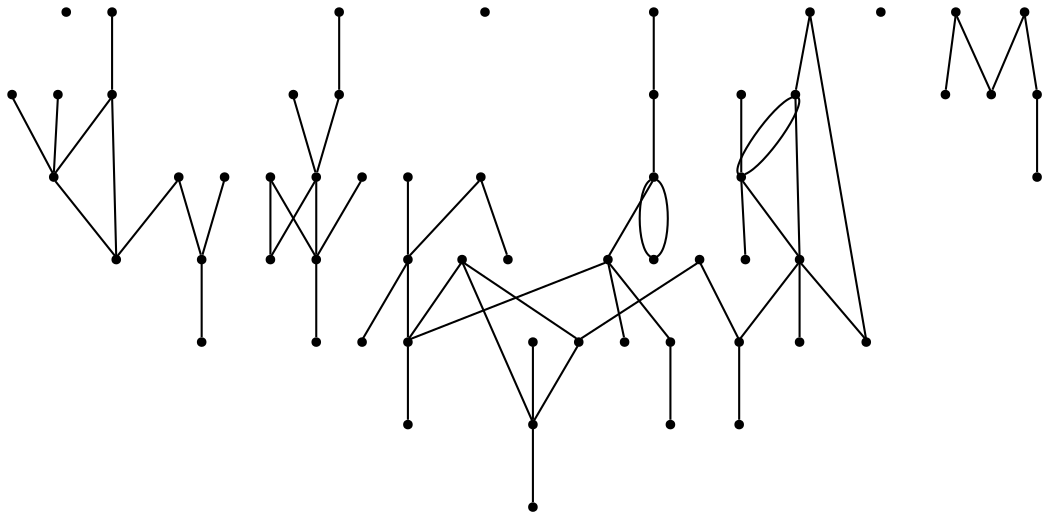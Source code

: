 graph {
  node [shape=point,comment="{\"directed\":false,\"doi\":\"10.1007/3-540-44541-2_5\",\"figure\":\"? (11)\"}"]

  v0 [pos="1325.4208246866863,604.8784089602026"]
  v1 [pos="1325.4208246866863,753.723320180605"]
  v2 [pos="1310.5417251586914,798.3761830971148"]
  v3 [pos="1295.658302307129,798.3761830971148"]
  v4 [pos="1295.658302307129,813.2579271959058"]
  v5 [pos="1280.775006612142,798.3761830971148"]
  v6 [pos="1280.775006612142,828.1434866047653"]
  v7 [pos="1265.8957799275718,887.682163284139"]
  v8 [pos="1251.0124842325847,872.7966038752795"]
  v9 [pos="1236.1291885375977,872.7966038752795"]
  v10 [pos="1236.1291885375977,887.682163284139"]
  v11 [pos="1236.1291885375977,857.9107901124156"]
  v12 [pos="1236.1291885375977,902.56390738293"]
  v13 [pos="1221.2499618530273,872.7966038752795"]
  v14 [pos="1206.3666661580405,828.1434866047653"]
  v15 [pos="1206.3666661580405,887.682163284139"]
  v16 [pos="1206.3666661580405,843.0293003676292"]
  v17 [pos="1191.4875666300456,887.682163284139"]
  v18 [pos="1176.6041437784831,828.1434866047653"]
  v19 [pos="1176.6041437784831,589.9969192154161"]
  v20 [pos="1176.6041437784831,575.1113598065567"]
  v21 [pos="1161.720848083496,828.1434866047653"]
  v22 [pos="1161.720848083496,589.9969192154161"]
  v23 [pos="1161.720848083496,768.6048099253915"]
  v24 [pos="1161.720848083496,783.4906236882555"]
  v25 [pos="1161.720848083496,798.3761830971148"]
  v26 [pos="1146.8416213989258,679.3028994024403"]
  v27 [pos="1131.958325703939,604.8784089602026"]
  v28 [pos="1131.958325703939,679.3028994024403"]
  v29 [pos="1131.958325703939,709.0702029100908"]
  v30 [pos="1131.958325703939,738.837506417741"]
  v31 [pos="1117.075030008952,694.1846435012312"]
  v32 [pos="1102.1958033243816,694.1846435012312"]
  v33 [pos="1087.3125076293945,679.3028994024403"]
  v34 [pos="1087.3125076293945,694.1846435012312"]
  v35 [pos="1087.3125076293945,664.417339993581"]
  v36 [pos="1072.4292119344077,679.3028994024403"]
  v37 [pos="1057.5499852498374,709.0702029100908"]
  v38 [pos="1042.6666895548503,709.0702029100908"]
  v39 [pos="1027.7833938598633,575.1113598065567"]
  v40 [pos="1027.7833938598633,604.8784089602026"]
  v41 [pos="1027.7833938598633,709.0702029100908"]
  v42 [pos="1027.7833938598633,545.3440562989064"]
  v43 [pos="1027.7833938598633,560.2255460436927"]
  v44 [pos="1027.7833938598633,649.531526230717"]
  v45 [pos="1027.7833938598633,723.9516926548772"]
  v46 [pos="1012.904167175293,575.1113598065567"]
  v47 [pos="1012.904167175293,709.0702029100908"]
  v48 [pos="1012.904167175293,589.9969192154161"]
  v49 [pos="998.0208714803061,575.1113598065567"]
  v50 [pos="983.1374486287436,575.1113598065567"]
  v51 [pos="968.2583491007488,604.8784089602026"]
  v52 [pos="968.2583491007488,753.723320180605"]
  v53 [pos="968.2583491007488,575.1113598065567"]
  v54 [pos="968.2583491007488,619.7642227230665"]
  v55 [pos="968.2583491007488,634.6500364859305"]
  v56 [pos="953.3750534057617,604.8784089602026"]
  v57 [pos="953.3750534057617,753.723320180605"]
  v58 [pos="938.4916305541992,753.723320180605"]

  v51 -- v56 [id="-3",pos="968.2583491007488,604.8784089602026 959.5333099365236,602.54496532237 959.5333099365236,602.54496532237 959.5333099365236,602.54496532237 959.5333099365236,607.2164309701172 959.5333099365236,607.2164309701172 959.5333099365236,607.2164309701172 959.5333099365236,602.54496532237 959.5333099365236,602.54496532237 959.5333099365236,602.54496532237 953.3750534057617,604.8784089602026 953.3750534057617,604.8784089602026 953.3750534057617,604.8784089602026"]
  v1 -- v18 [id="-4",pos="1325.4208246866863,753.723320180605 1316.6999816894531,751.385552524695 1316.6999816894531,751.385552524695 1316.6999816894531,751.385552524695 1316.6999816894531,756.0570181724422 1316.6999816894531,756.0570181724422 1316.6999816894531,756.0570181724422 1316.6999816894531,751.385552524695 1316.6999816894531,751.385552524695 1316.6999816894531,751.385552524695 1178.445816040039,753.723320180605 1178.445816040039,753.723320180605 1178.445816040039,753.723320180605 1176.604207356771,822.1300492289599 1176.604207356771,822.1300492289599 1176.604207356771,822.1300492289599 1176.604207356771,820.7967255370569 1176.604207356771,820.7967255370569 1176.604207356771,820.7967255370569 1174.2666880289714,819.4171094163239 1174.2666880289714,819.4171094163239 1174.2666880289714,819.4171094163239 1176.6041437784831,828.1434866047653 1176.6041437784831,828.1434866047653 1176.6041437784831,828.1434866047653"]
  v54 -- v51 [id="-5",pos="968.2583491007488,619.7642227230665 970.5916086832683,611.0421695527028 970.5916086832683,611.0421695527028 970.5916086832683,611.0421695527028 965.920893351237,611.0421695527028 965.920893351237,611.0421695527028 965.920893351237,611.0421695527028 970.5916086832683,611.0421695527028 970.5916086832683,611.0421695527028 970.5916086832683,611.0421695527028 968.2583491007488,604.8784089602026 968.2583491007488,604.8784089602026 968.2583491007488,604.8784089602026"]
  v52 -- v23 [id="-6",pos="968.2583491007488,753.723320180605 976.9791920979818,756.0570181724422 976.9791920979818,756.0570181724422 976.9791920979818,756.0570181724422 976.9791920979818,756.0570181724422 976.9791920979818,756.0570181724422 976.9791920979818,756.0570181724422 976.9791920979818,751.385552524695 976.9791920979818,751.385552524695 976.9791920979818,751.385552524695 1159.8791758219402,753.723320180605 1159.8791758219402,753.723320180605 1159.8791758219402,753.723320180605 1161.7207845052085,762.5913725495861 1161.7207845052085,762.5913725495861 1161.7207845052085,762.5913725495861 1161.7207845052085,761.2577945036786 1161.7207845052085,761.2577945036786 1161.7207845052085,761.2577945036786 1159.3874613444011,759.8827567550277 1159.3874613444011,759.8827567550277 1159.3874613444011,759.8827567550277 1161.720848083496,768.6048099253915 1161.720848083496,768.6048099253915 1161.720848083496,768.6048099253915"]
  v50 -- v49 [id="-7",pos="983.1374486287436,575.1113598065567 992.0083363850912,575.1113598065567 992.0083363850912,575.1113598065567 992.0083363850912,575.1113598065567 990.6749725341798,575.1113598065567 990.6749725341798,575.1113598065567 990.6749725341798,575.1113598065567 989.300028483073,577.4450577983939 989.300028483073,577.4450577983939 989.300028483073,577.4450577983939 998.0208714803061,575.1113598065567 998.0208714803061,575.1113598065567 998.0208714803061,575.1113598065567"]
  v51 -- v40 [id="-8",pos="968.2583491007488,604.8784089602026 1021.7708587646486,604.8786633142072 1021.7708587646486,604.8786633142072 1021.7708587646486,604.8786633142072 1027.7833938598633,604.8784089602026 1027.7833938598633,604.8784089602026 1027.7833938598633,604.8784089602026"]
  v2 -- v3 [id="-11",pos="1310.5417251586914,798.3761830971148 1301.6708374023438,798.3764374511194 1301.6708374023438,798.3764374511194 1301.6708374023438,798.3764374511194 1303.0042012532554,798.3764374511194 1303.0042012532554,798.3764374511194 1303.0042012532554,798.3764374511194 1304.379145304362,796.0384154412047 1304.379145304362,796.0384154412047 1304.379145304362,796.0384154412047 1295.658302307129,798.3761830971148 1295.658302307129,798.3761830971148 1295.658302307129,798.3761830971148"]
  v44 -- v38 [id="-13",pos="1027.7833938598633,649.531526230717 968.258285522461,649.531526230717 968.258285522461,649.531526230717 968.258285522461,649.531526230717 968.258285522461,738.8375064177411 968.258285522461,738.8375064177411 968.258285522461,738.8375064177411 1042.6666259765625,738.8375064177411 1042.6666259765625,738.8375064177411 1042.6666259765625,738.8375064177411 1042.6666259765625,715.0838946399006 1042.6666259765625,715.0838946399006 1042.6666259765625,715.0838946399006 1042.6666895548503,709.0702029100908 1042.6666895548503,709.0702029100908 1042.6666895548503,709.0702029100908"]
  v46 -- v39 [id="-14",pos="1012.904167175293,575.1113598065567 1021.6250101725261,577.4450577983939 1021.6250101725261,577.4450577983939 1021.6250101725261,577.4450577983939 1021.6250101725261,577.4450577983939 1021.6250101725261,577.4450577983939 1021.6250101725261,577.4450577983939 1021.6250101725261,572.7776618147196 1021.6250101725261,572.7776618147196 1021.6250101725261,572.7776618147196 1027.7833938598633,575.1113598065567 1027.7833938598633,575.1113598065567 1027.7833938598633,575.1113598065567"]
  v41 -- v44 [id="-15",pos="1027.7833938598633,709.0702029100908 1027.7833302815757,655.5449636065223 1027.7833302815757,655.5449636065223 1027.7833302815757,655.5449636065223 1027.7833302815757,656.8785416524298 1027.7833302815757,656.8785416524298 1027.7833302815757,656.8785416524298 1030.120849609375,658.2579034191582 1030.120849609375,658.2579034191582 1030.120849609375,658.2579034191582 1027.7833938598633,649.531526230717 1027.7833938598633,649.531526230717 1027.7833938598633,649.531526230717"]
  v44 -- v40 [id="-16",pos="1027.7833938598633,649.531526230717 1030.120849609375,640.8094730603532 1030.120849609375,640.8094730603532 1030.120849609375,640.8094730603532 1025.4500071207683,640.8094730603532 1025.4500071207683,640.8094730603532 1025.4500071207683,640.8094730603532 1030.120849609375,640.8094730603532 1030.120849609375,640.8094730603532 1030.120849609375,640.8094730603532 1027.7833938598633,604.8784089602026 1027.7833938598633,604.8784089602026 1027.7833938598633,604.8784089602026"]
  v39 -- v40 [id="-17",pos="1027.7833938598633,575.1113598065567 1025.4500071207683,583.8334129769205 1025.4500071207683,583.8334129769205 1025.4500071207683,583.8334129769205 1025.4500071207683,583.8334129769205 1025.4500071207683,583.8334129769205 1025.4500071207683,583.8334129769205 1030.120849609375,583.8334129769205 1030.120849609375,583.8334129769205 1030.120849609375,583.8334129769205 1027.7833938598633,604.8784089602026 1027.7833938598633,604.8784089602026 1027.7833938598633,604.8784089602026"]
  v43 -- v42 [id="-18",pos="1027.7833938598633,560.2255460436927 1030.120849609375,551.5032385193244 1030.120849609375,551.5032385193244 1030.120849609375,551.5032385193244 1025.4500071207683,551.5032385193244 1025.4500071207683,551.5032385193244 1025.4500071207683,551.5032385193244 1030.120849609375,551.5032385193244 1030.120849609375,551.5032385193244 1030.120849609375,551.5032385193244 1027.7833938598633,545.3440562989064 1027.7833938598633,545.3440562989064 1027.7833938598633,545.3440562989064"]
  v39 -- v43 [id="-19",pos="1027.7833938598633,575.1113598065567 1027.7833302815757,566.2389834194981 1027.7833302815757,566.2389834194981 1027.7833302815757,566.2389834194981 1027.7833302815757,567.5768854834832 1027.7833302815757,567.5768854834832 1027.7833302815757,567.5768854834832 1030.120849609375,568.951923232134 1030.120849609375,568.951923232134 1030.120849609375,568.951923232134 1027.7833938598633,560.2255460436927 1027.7833938598633,560.2255460436927 1027.7833938598633,560.2255460436927"]
  v39 -- v20 [id="-20",pos="1027.7833938598633,575.1113598065567 1036.5083058675132,577.4450577983939 1036.5083058675132,577.4450577983939 1036.5083058675132,577.4450577983939 1036.5083058675132,572.7776618147196 1036.5083058675132,572.7776618147196 1036.5083058675132,572.7776618147196 1036.5083058675132,577.4450577983939 1036.5083058675132,577.4450577983939 1036.5083058675132,577.4450577983939 1176.6041437784831,575.1113598065567 1176.6041437784831,575.1113598065567 1176.6041437784831,575.1113598065567"]
  v45 -- v41 [id="-22",pos="1027.7833938598633,723.9516926548772 1027.7833302815757,715.0838946399006 1027.7833302815757,715.0838946399006 1027.7833302815757,715.0838946399006 1027.7833302815757,716.4172183318036 1027.7833302815757,716.4172183318036 1027.7833302815757,716.4172183318036 1030.120849609375,717.792510434459 1030.120849609375,717.792510434459 1030.120849609375,717.792510434459 1027.7833938598633,709.0702029100908 1027.7833938598633,709.0702029100908 1027.7833938598633,709.0702029100908"]
  v37 -- v29 [id="-25",pos="1057.5499852498374,709.0702029100908 1066.2708282470703,711.4041552559324 1066.2708282470703,711.4041552559324 1066.2708282470703,711.4041552559324 1066.2708282470703,706.7324352541806 1066.2708282470703,706.7324352541806 1066.2708282470703,706.7324352541806 1066.2708282470703,711.4041552559324 1066.2708282470703,711.4041552559324 1066.2708282470703,711.4041552559324 1131.958325703939,709.0702029100908 1131.958325703939,709.0702029100908 1131.958325703939,709.0702029100908"]
  v36 -- v33 [id="-26",pos="1072.4292119344077,679.3028994024403 1081.2999725341797,679.2988297383673 1081.2999725341797,679.2988297383673 1081.2999725341797,679.2988297383673 1079.9666086832683,679.2988297383673 1079.9666086832683,679.2988297383673 1079.9666086832683,679.2988297383673 1078.5916646321616,681.636851748282 1078.5916646321616,681.636851748282 1078.5916646321616,681.636851748282 1087.3125076293945,679.3028994024403 1087.3125076293945,679.3028994024403 1087.3125076293945,679.3028994024403"]
  v40 -- v27 [id="-27",pos="1027.7833938598633,604.8784089602026 1036.5083058675132,607.2164309701172 1036.5083058675132,607.2164309701172 1036.5083058675132,607.2164309701172 1036.5083058675132,602.54496532237 1036.5083058675132,602.54496532237 1036.5083058675132,602.54496532237 1036.5083058675132,607.2164309701172 1036.5083058675132,607.2164309701172 1036.5083058675132,607.2164309701172 1131.958325703939,604.8784089602026 1131.958325703939,604.8784089602026 1131.958325703939,604.8784089602026"]
  v34 -- v33 [id="-28",pos="1087.3125076293945,694.1846435012312 1089.6458943684897,685.462335976863 1089.6458943684897,685.462335976863 1089.6458943684897,685.462335976863 1084.9791208902996,685.462335976863 1084.9791208902996,685.462335976863 1084.9791208902996,685.462335976863 1089.6458943684897,685.462335976863 1089.6458943684897,685.462335976863 1089.6458943684897,685.462335976863 1087.3125076293945,679.3028994024403 1087.3125076293945,679.3028994024403 1087.3125076293945,679.3028994024403"]
  v33 -- v35 [id="-29",pos="1087.3125076293945,679.3028994024403 1089.6458943684897,670.576522213999 1089.6458943684897,670.576522213999 1089.6458943684897,670.576522213999 1089.6458943684897,670.576522213999 1089.6458943684897,670.576522213999 1089.6458943684897,670.576522213999 1084.9791208902996,670.576522213999 1084.9791208902996,670.576522213999 1084.9791208902996,670.576522213999 1087.3125076293945,664.417339993581 1087.3125076293945,664.417339993581 1087.3125076293945,664.417339993581"]
  v33 -- v28 [id="-32",pos="1087.3125076293945,679.3028994024403 1125.945790608724,679.2988297383673 1125.945790608724,679.2988297383673 1125.945790608724,679.2988297383673 1131.958325703939,679.3028994024403 1131.958325703939,679.3028994024403 1131.958325703939,679.3028994024403"]
  v34 -- v28 [id="-33",pos="1087.3125076293945,694.1846435012312 1078.5916646321616,691.8509455093941 1078.5916646321616,691.8509455093941 1078.5916646321616,691.8509455093941 1078.5916646321616,696.5183414930684 1078.5916646321616,696.5183414930684 1078.5916646321616,696.5183414930684 1078.5916646321616,691.8509455093941 1078.5916646321616,691.8509455093941 1078.5916646321616,691.8509455093941 1057.550048828125,694.1846435012313 1057.550048828125,694.1846435012313 1057.550048828125,694.1846435012313 1057.550048828125,649.531526230717 1057.550048828125,649.531526230717 1057.550048828125,649.531526230717 1131.9583892822266,649.531526230717 1131.9583892822266,649.531526230717 1131.9583892822266,649.531526230717 1131.958325703939,679.3028994024403 1131.958325703939,679.3028994024403 1131.958325703939,679.3028994024403"]
  v32 -- v31 [id="-34",pos="1102.1958033243816,694.1846435012312 1110.9166463216147,696.5183414930684 1110.9166463216147,696.5183414930684 1110.9166463216147,696.5183414930684 1110.9166463216147,691.8509455093941 1110.9166463216147,691.8509455093941 1110.9166463216147,691.8509455093941 1110.9166463216147,696.5183414930684 1110.9166463216147,696.5183414930684 1110.9166463216147,696.5183414930684 1117.075030008952,694.1846435012312 1117.075030008952,694.1846435012312 1117.075030008952,694.1846435012312"]
  v29 -- v30 [id="-35",pos="1131.958325703939,709.0702029100908 1129.6249389648438,717.792510434459 1129.6249389648438,717.792510434459 1129.6249389648438,717.792510434459 1134.291712443034,717.792510434459 1134.291712443034,717.792510434459 1134.291712443034,717.792510434459 1129.6249389648438,717.792510434459 1129.6249389648438,717.792510434459 1129.6249389648438,717.792510434459 1131.958325703939,738.837506417741 1131.958325703939,738.837506417741 1131.958325703939,738.837506417741"]
  v28 -- v29 [id="-36",pos="1131.958325703939,679.3028994024403 1131.9583892822266,703.0567655342854 1131.9583892822266,703.0567655342854 1131.9583892822266,703.0567655342854 1131.9583892822266,701.7191178243048 1131.9583892822266,701.7191178243048 1131.9583892822266,701.7191178243048 1129.6249389648438,700.3438257216494 1129.6249389648438,700.3438257216494 1129.6249389648438,700.3438257216494 1131.958325703939,709.0702029100908 1131.958325703939,709.0702029100908 1131.958325703939,709.0702029100908"]
  v28 -- v26 [id="-38",pos="1131.958325703939,679.3028994024403 1140.6791687011719,681.636851748282 1140.6791687011719,681.636851748282 1140.6791687011719,681.636851748282 1140.6791687011719,681.636851748282 1140.6791687011719,681.636851748282 1140.6791687011719,681.636851748282 1140.6791687011719,676.9651317465302 1140.6791687011719,676.9651317465302 1140.6791687011719,676.9651317465302 1146.8416213989258,679.3028994024403 1146.8416213989258,679.3028994024403 1146.8416213989258,679.3028994024403"]
  v24 -- v23 [id="-41",pos="1161.720848083496,783.4906236882555 1164.0541076660156,774.7683161638871 1164.0541076660156,774.7683161638871 1164.0541076660156,774.7683161638871 1159.3874613444011,774.7683161638871 1159.3874613444011,774.7683161638871 1159.3874613444011,774.7683161638871 1164.0541076660156,774.7683161638871 1164.0541076660156,774.7683161638871 1164.0541076660156,774.7683161638871 1161.720848083496,768.6048099253915 1161.720848083496,768.6048099253915 1161.720848083496,768.6048099253915"]
  v54 -- v55 [id="-45",pos="968.2583491007488,619.7642227230665 965.920893351237,628.4865302474349 965.920893351237,628.4865302474349 965.920893351237,628.4865302474349 970.5916086832683,628.4865302474349 970.5916086832683,628.4865302474349 970.5916086832683,628.4865302474349 965.920893351237,628.4865302474349 965.920893351237,628.4865302474349 965.920893351237,628.4865302474349 968.2583491007488,634.6500364859305 968.2583491007488,634.6500364859305 968.2583491007488,634.6500364859305"]
  v21 -- v18 [id="-46",pos="1161.720848083496,828.1434866047653 1170.5916086832683,828.1434866047653 1170.5916086832683,828.1434866047653 1170.5916086832683,828.1434866047653 1169.2583719889324,828.1434866047653 1169.2583719889324,828.1434866047653 1169.2583719889324,828.1434866047653 1167.8791046142578,830.4774389506069 1167.8791046142578,830.4774389506069 1167.8791046142578,830.4774389506069 1176.6041437784831,828.1434866047653 1176.6041437784831,828.1434866047653 1176.6041437784831,828.1434866047653"]
  v52 -- v57 [id="-47",pos="968.2583491007488,753.723320180605 959.3874613444011,753.723320180605 959.3874613444011,753.723320180605 959.3874613444011,753.723320180605 953.3750534057617,753.723320180605 953.3750534057617,753.723320180605 953.3750534057617,753.723320180605"]
  v18 -- v6 [id="-50",pos="1176.6041437784831,828.1434866047653 1176.604207356771,932.3312108905805 1176.604207356771,932.3312108905805 1176.604207356771,932.3312108905805 1280.7749430338542,932.3312108905805 1280.7749430338542,932.3312108905805 1280.7749430338542,932.3312108905805 1280.7749430338542,834.1571783345751 1280.7749430338542,834.1571783345751 1280.7749430338542,834.1571783345751 1280.775006612142,828.1434866047653 1280.775006612142,828.1434866047653 1280.775006612142,828.1434866047653"]
  v53 -- v51 [id="-53",pos="968.2583491007488,575.1113598065567 968.258285522461,598.8652259384019 968.258285522461,598.8652259384019 968.258285522461,598.8652259384019 968.258285522461,597.5316478924942 968.258285522461,597.5316478924942 968.258285522461,597.5316478924942 965.920893351237,596.1563557898388 965.920893351237,596.1563557898388 965.920893351237,596.1563557898388 968.2583491007488,604.8784089602026 968.2583491007488,604.8784089602026 968.2583491007488,604.8784089602026"]
  v17 -- v15 [id="-54",pos="1191.4875666300456,887.682163284139 1200.3541310628257,887.678093620066 1200.3541310628257,887.678093620066 1200.3541310628257,887.678093620066 1199.0208943684897,887.678093620066 1199.0208943684897,887.678093620066 1199.0208943684897,887.678093620066 1197.6458231608074,890.0161156299806 1197.6458231608074,890.0161156299806 1197.6458231608074,890.0161156299806 1206.3666661580405,887.682163284139 1206.3666661580405,887.682163284139 1206.3666661580405,887.682163284139"]
  v14 -- v18 [id="-55",pos="1206.3666661580405,828.1434866047653 1197.6458231608074,825.8097886129281 1197.6458231608074,825.8097886129281 1197.6458231608074,825.8097886129281 1197.6458231608074,830.4774389506069 1197.6458231608074,830.4774389506069 1197.6458231608074,830.4774389506069 1197.6458231608074,825.8097886129281 1197.6458231608074,825.8097886129281 1197.6458231608074,825.8097886129281 1176.6041437784831,828.1434866047653 1176.6041437784831,828.1434866047653 1176.6041437784831,828.1434866047653"]
  v16 -- v14 [id="-57",pos="1206.3666661580405,843.0293003676292 1208.7000528971355,834.3029231791879 1208.7000528971355,834.3029231791879 1208.7000528971355,834.3029231791879 1204.0332794189453,834.3029231791879 1204.0332794189453,834.3029231791879 1204.0332794189453,834.3029231791879 1208.7000528971355,834.3029231791879 1208.7000528971355,834.3029231791879 1208.7000528971355,834.3029231791879 1206.3666661580405,828.1434866047653 1206.3666661580405,828.1434866047653 1206.3666661580405,828.1434866047653"]
  v15 -- v10 [id="-58",pos="1206.3666661580405,887.682163284139 1215.0875091552734,890.0161156299806 1215.0875091552734,890.0161156299806 1215.0875091552734,890.0161156299806 1215.0875091552734,890.0161156299806 1215.0875091552734,890.0161156299806 1215.0875091552734,890.0161156299806 1215.0875091552734,885.3443956282289 1215.0875091552734,885.3443956282289 1215.0875091552734,885.3443956282289 1236.1291885375977,887.682163284139 1236.1291885375977,887.682163284139 1236.1291885375977,887.682163284139"]
  v14 -- v6 [id="-59",pos="1206.3666661580405,828.1434866047653 1215.0875091552734,830.4774389506069 1215.0875091552734,830.4774389506069 1215.0875091552734,830.4774389506069 1215.0875091552734,830.4774389506069 1215.0875091552734,830.4774389506069 1215.0875091552734,830.4774389506069 1215.0875091552734,825.8097886129281 1215.0875091552734,825.8097886129281 1215.0875091552734,825.8097886129281 1280.775006612142,828.1434866047653 1280.775006612142,828.1434866047653 1280.775006612142,828.1434866047653"]
  v13 -- v7 [id="-60",pos="1221.2499618530273,872.7966038752795 1223.5833485921225,864.0702266868383 1223.5833485921225,864.0702266868383 1223.5833485921225,864.0702266868383 1223.5833485921225,864.0702266868383 1223.5833485921225,864.0702266868383 1223.5833485921225,864.0702266868383 1218.9125061035156,864.0702266868383 1218.9125061035156,864.0702266868383 1218.9125061035156,864.0702266868383 1221.2500254313152,843.0293003676292 1221.2500254313152,843.0293003676292 1221.2500254313152,843.0293003676292 1265.8958435058594,843.0293003676292 1265.8958435058594,843.0293003676292 1265.8958435058594,843.0293003676292 1265.8957799275718,887.682163284139 1265.8957799275718,887.682163284139 1265.8957799275718,887.682163284139"]
  v13 -- v9 [id="-61",pos="1221.2499618530273,872.7966038752795 1229.9708048502605,875.1303018671167 1229.9708048502605,875.1303018671167 1229.9708048502605,875.1303018671167 1229.9708048502605,875.1303018671167 1229.9708048502605,875.1303018671167 1229.9708048502605,875.1303018671167 1229.9708048502605,870.4629058834424 1229.9708048502605,870.4629058834424 1229.9708048502605,870.4629058834424 1236.1291885375977,872.7966038752795 1236.1291885375977,872.7966038752795 1236.1291885375977,872.7966038752795"]
  v10 -- v9 [id="-63",pos="1236.1291885375977,887.682163284139 1238.4666442871094,878.9560404497023 1238.4666442871094,878.9560404497023 1238.4666442871094,878.9560404497023 1233.7958017985027,878.9560404497023 1233.7958017985027,878.9560404497023 1233.7958017985027,878.9560404497023 1238.4666442871094,878.9560404497023 1238.4666442871094,878.9560404497023 1238.4666442871094,878.9560404497023 1236.1291885375977,872.7966038752795 1236.1291885375977,872.7966038752795 1236.1291885375977,872.7966038752795"]
  v10 -- v7 [id="-65",pos="1236.1291885375977,887.682163284139 1259.8833719889324,887.678093620066 1259.8833719889324,887.678093620066 1259.8833719889324,887.678093620066 1265.8957799275718,887.682163284139 1265.8957799275718,887.682163284139 1265.8957799275718,887.682163284139"]
  v9 -- v11 [id="-66",pos="1236.1291885375977,872.7966038752795 1238.4666442871094,864.0702266868383 1238.4666442871094,864.0702266868383 1238.4666442871094,864.0702266868383 1238.4666442871094,864.0702266868383 1238.4666442871094,864.0702266868383 1238.4666442871094,864.0702266868383 1233.7958017985027,864.0702266868383 1233.7958017985027,864.0702266868383 1233.7958017985027,864.0702266868383 1236.1291885375977,857.9107901124156 1236.1291885375977,857.9107901124156 1236.1291885375977,857.9107901124156"]
  v8 -- v9 [id="-67",pos="1251.0124842325847,872.7966038752795 1242.1457926432292,872.7966038752796 1242.1457926432292,872.7966038752796 1242.1457926432292,872.7966038752796 1243.4791564941406,872.7966038752796 1243.4791564941406,872.7966038752796 1243.4791564941406,872.7966038752796 1244.854227701823,870.4629058834424 1244.854227701823,870.4629058834424 1244.854227701823,870.4629058834424 1236.1291885375977,872.7966038752795 1236.1291885375977,872.7966038752795 1236.1291885375977,872.7966038752795"]
  v3 -- v4 [id="-68",pos="1295.658302307129,798.3761830971148 1293.3250427246094,807.0984906214832 1293.3250427246094,807.0984906214832 1293.3250427246094,807.0984906214832 1297.991689046224,807.0984906214832 1297.991689046224,807.0984906214832 1297.991689046224,807.0984906214832 1293.3250427246094,807.0984906214832 1293.3250427246094,807.0984906214832 1293.3250427246094,807.0984906214832 1295.658302307129,813.2579271959058 1295.658302307129,813.2579271959058 1295.658302307129,813.2579271959058"]
  v12 -- v10 [id="-69",pos="1236.1291885375977,902.56390738293 1236.12912495931,893.6958550139489 1236.12912495931,893.6958550139489 1236.12912495931,893.6958550139489 1236.12912495931,895.0294330598564 1236.12912495931,895.0294330598564 1236.12912495931,895.0294330598564 1238.4666442871094,896.4044708085073 1238.4666442871094,896.4044708085073 1238.4666442871094,896.4044708085073 1236.1291885375977,887.682163284139 1236.1291885375977,887.682163284139 1236.1291885375977,887.682163284139"]
  v5 -- v3 [id="-71",pos="1280.775006612142,798.3761830971148 1289.5000457763672,800.7101354429566 1289.5000457763672,800.7101354429566 1289.5000457763672,800.7101354429566 1289.5000457763672,796.0384154412047 1289.5000457763672,796.0384154412047 1289.5000457763672,796.0384154412047 1289.5000457763672,800.7101354429566 1289.5000457763672,800.7101354429566 1289.5000457763672,800.7101354429566 1295.658302307129,798.3761830971148 1295.658302307129,798.3761830971148 1295.658302307129,798.3761830971148"]
  v5 -- v6 [id="-73",pos="1280.775006612142,798.3761830971148 1278.4416198730469,807.0984906214832 1278.4416198730469,807.0984906214832 1278.4416198730469,807.0984906214832 1278.4416198730469,807.0984906214832 1278.4416198730469,807.0984906214832 1278.4416198730469,807.0984906214832 1283.1124623616538,807.0984906214832 1283.1124623616538,807.0984906214832 1283.1124623616538,807.0984906214832 1280.775006612142,828.1434866047653 1280.775006612142,828.1434866047653 1280.775006612142,828.1434866047653"]
  v41 -- v47 [id="-12",pos="1027.7833938598633,709.0702029100908 1012.904167175293,709.0702029100908 1012.904167175293,709.0702029100908 1012.904167175293,709.0702029100908"]
  v37 -- v38 [id="-24",pos="1057.5499852498374,709.0702029100908 1042.6666895548503,709.0702029100908 1042.6666895548503,709.0702029100908 1042.6666895548503,709.0702029100908"]
  v34 -- v33 [id="-30",pos="1087.3125076293945,694.1846435012312 1096.17919921875,694.1846435012313 1096.17919921875,694.1846435012313 1096.17919921875,694.1846435012313 1094.8458353678386,694.1846435012313 1094.8458353678386,694.1846435012313 1094.8458353678386,694.1846435012313 1087.3125076293945,679.3028994024403 1087.3125076293945,679.3028994024403 1087.3125076293945,679.3028994024403"]
  v32 -- v34 [id="-31",pos="1102.1958033243816,694.1846435012312 1087.3125076293945,694.1846435012312 1087.3125076293945,694.1846435012312 1087.3125076293945,694.1846435012312"]
  v46 -- v48 [id="-39",pos="1012.904167175293,575.1113598065567 1012.904167175293,589.9969192154161 1012.904167175293,589.9969192154161 1012.904167175293,589.9969192154161"]
  v46 -- v48 [id="-42",pos="1012.904167175293,575.1113598065567 1004.0332794189454,575.1113598065567 1004.0332794189454,575.1113598065567 1004.0332794189454,575.1113598065567 1005.3666432698568,575.1113598065567 1005.3666432698568,575.1113598065567 1005.3666432698568,575.1113598065567 1012.904167175293,589.9969192154161 1012.904167175293,589.9969192154161 1012.904167175293,589.9969192154161"]
  v49 -- v46 [id="-43",pos="998.0208714803061,575.1113598065567 1012.904167175293,575.1113598065567 1012.904167175293,575.1113598065567 1012.904167175293,575.1113598065567"]
  v38 -- v41 [id="-48",pos="1042.6666895548503,709.0702029100908 1027.7833938598633,709.0702029100908 1027.7833938598633,709.0702029100908 1027.7833938598633,709.0702029100908"]
  v24 -- v25 [id="-49",pos="1161.720848083496,783.4906236882555 1161.720848083496,798.3761830971148 1161.720848083496,798.3761830971148 1161.720848083496,798.3761830971148"]
  v57 -- v58 [id="-52",pos="953.3750534057617,753.723320180605 938.4916305541992,753.723320180605 938.4916305541992,753.723320180605 938.4916305541992,753.723320180605"]
  v28 -- v31 [id="-83",pos="1131.958325703939,679.3028994024403 1117.075030008952,694.1846435012312 1117.075030008952,694.1846435012312 1117.075030008952,694.1846435012312"]
}